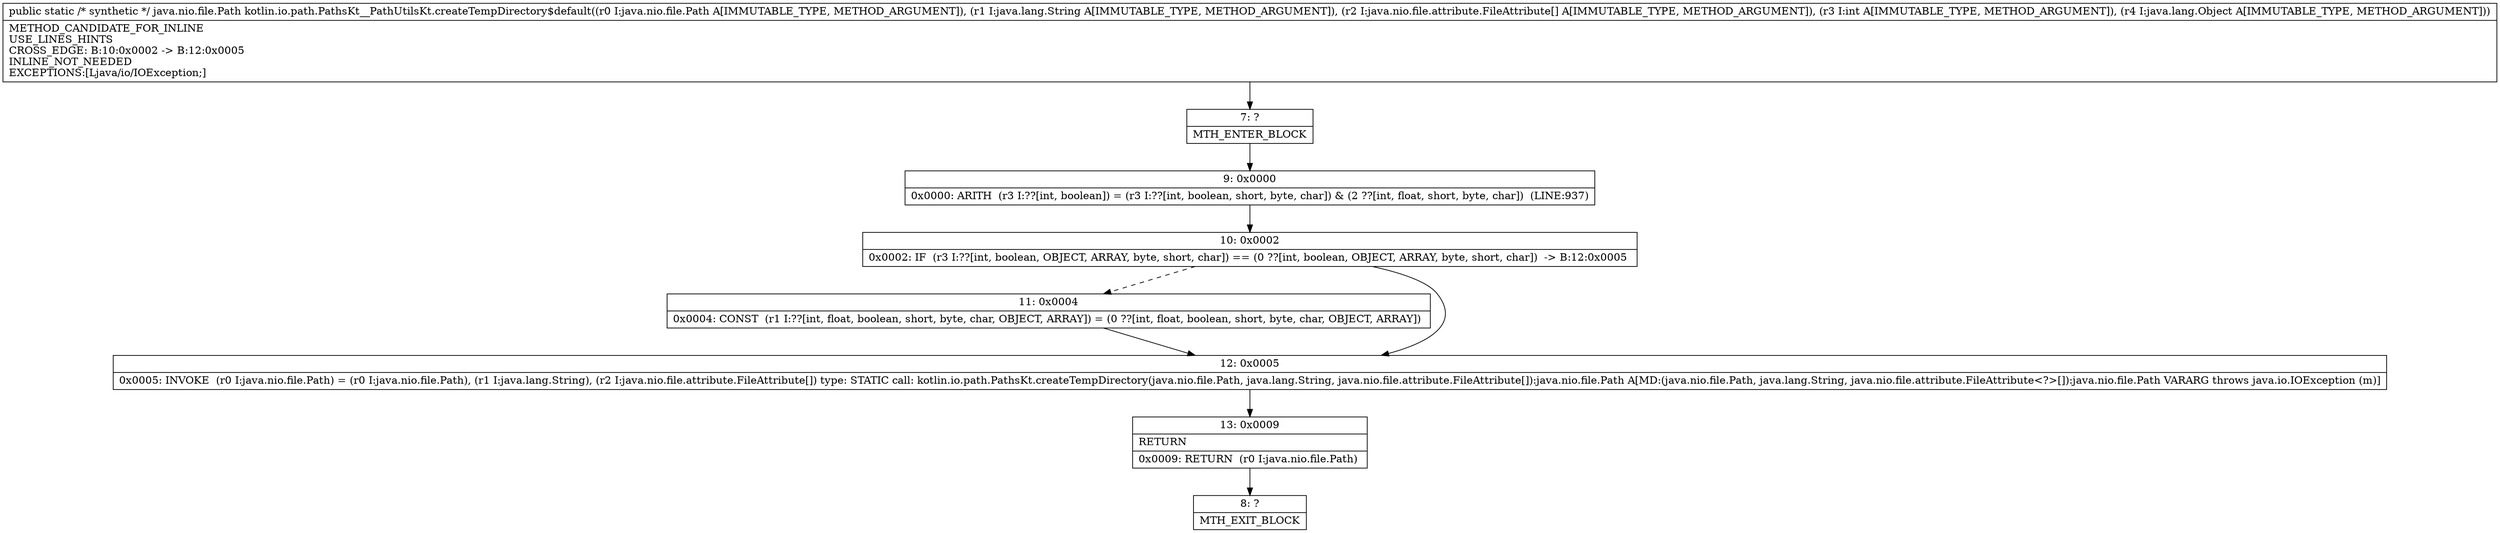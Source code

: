 digraph "CFG forkotlin.io.path.PathsKt__PathUtilsKt.createTempDirectory$default(Ljava\/nio\/file\/Path;Ljava\/lang\/String;[Ljava\/nio\/file\/attribute\/FileAttribute;ILjava\/lang\/Object;)Ljava\/nio\/file\/Path;" {
Node_7 [shape=record,label="{7\:\ ?|MTH_ENTER_BLOCK\l}"];
Node_9 [shape=record,label="{9\:\ 0x0000|0x0000: ARITH  (r3 I:??[int, boolean]) = (r3 I:??[int, boolean, short, byte, char]) & (2 ??[int, float, short, byte, char])  (LINE:937)\l}"];
Node_10 [shape=record,label="{10\:\ 0x0002|0x0002: IF  (r3 I:??[int, boolean, OBJECT, ARRAY, byte, short, char]) == (0 ??[int, boolean, OBJECT, ARRAY, byte, short, char])  \-\> B:12:0x0005 \l}"];
Node_11 [shape=record,label="{11\:\ 0x0004|0x0004: CONST  (r1 I:??[int, float, boolean, short, byte, char, OBJECT, ARRAY]) = (0 ??[int, float, boolean, short, byte, char, OBJECT, ARRAY]) \l}"];
Node_12 [shape=record,label="{12\:\ 0x0005|0x0005: INVOKE  (r0 I:java.nio.file.Path) = (r0 I:java.nio.file.Path), (r1 I:java.lang.String), (r2 I:java.nio.file.attribute.FileAttribute[]) type: STATIC call: kotlin.io.path.PathsKt.createTempDirectory(java.nio.file.Path, java.lang.String, java.nio.file.attribute.FileAttribute[]):java.nio.file.Path A[MD:(java.nio.file.Path, java.lang.String, java.nio.file.attribute.FileAttribute\<?\>[]):java.nio.file.Path VARARG throws java.io.IOException (m)]\l}"];
Node_13 [shape=record,label="{13\:\ 0x0009|RETURN\l|0x0009: RETURN  (r0 I:java.nio.file.Path) \l}"];
Node_8 [shape=record,label="{8\:\ ?|MTH_EXIT_BLOCK\l}"];
MethodNode[shape=record,label="{public static \/* synthetic *\/ java.nio.file.Path kotlin.io.path.PathsKt__PathUtilsKt.createTempDirectory$default((r0 I:java.nio.file.Path A[IMMUTABLE_TYPE, METHOD_ARGUMENT]), (r1 I:java.lang.String A[IMMUTABLE_TYPE, METHOD_ARGUMENT]), (r2 I:java.nio.file.attribute.FileAttribute[] A[IMMUTABLE_TYPE, METHOD_ARGUMENT]), (r3 I:int A[IMMUTABLE_TYPE, METHOD_ARGUMENT]), (r4 I:java.lang.Object A[IMMUTABLE_TYPE, METHOD_ARGUMENT]))  | METHOD_CANDIDATE_FOR_INLINE\lUSE_LINES_HINTS\lCROSS_EDGE: B:10:0x0002 \-\> B:12:0x0005\lINLINE_NOT_NEEDED\lEXCEPTIONS:[Ljava\/io\/IOException;]\l}"];
MethodNode -> Node_7;Node_7 -> Node_9;
Node_9 -> Node_10;
Node_10 -> Node_11[style=dashed];
Node_10 -> Node_12;
Node_11 -> Node_12;
Node_12 -> Node_13;
Node_13 -> Node_8;
}

